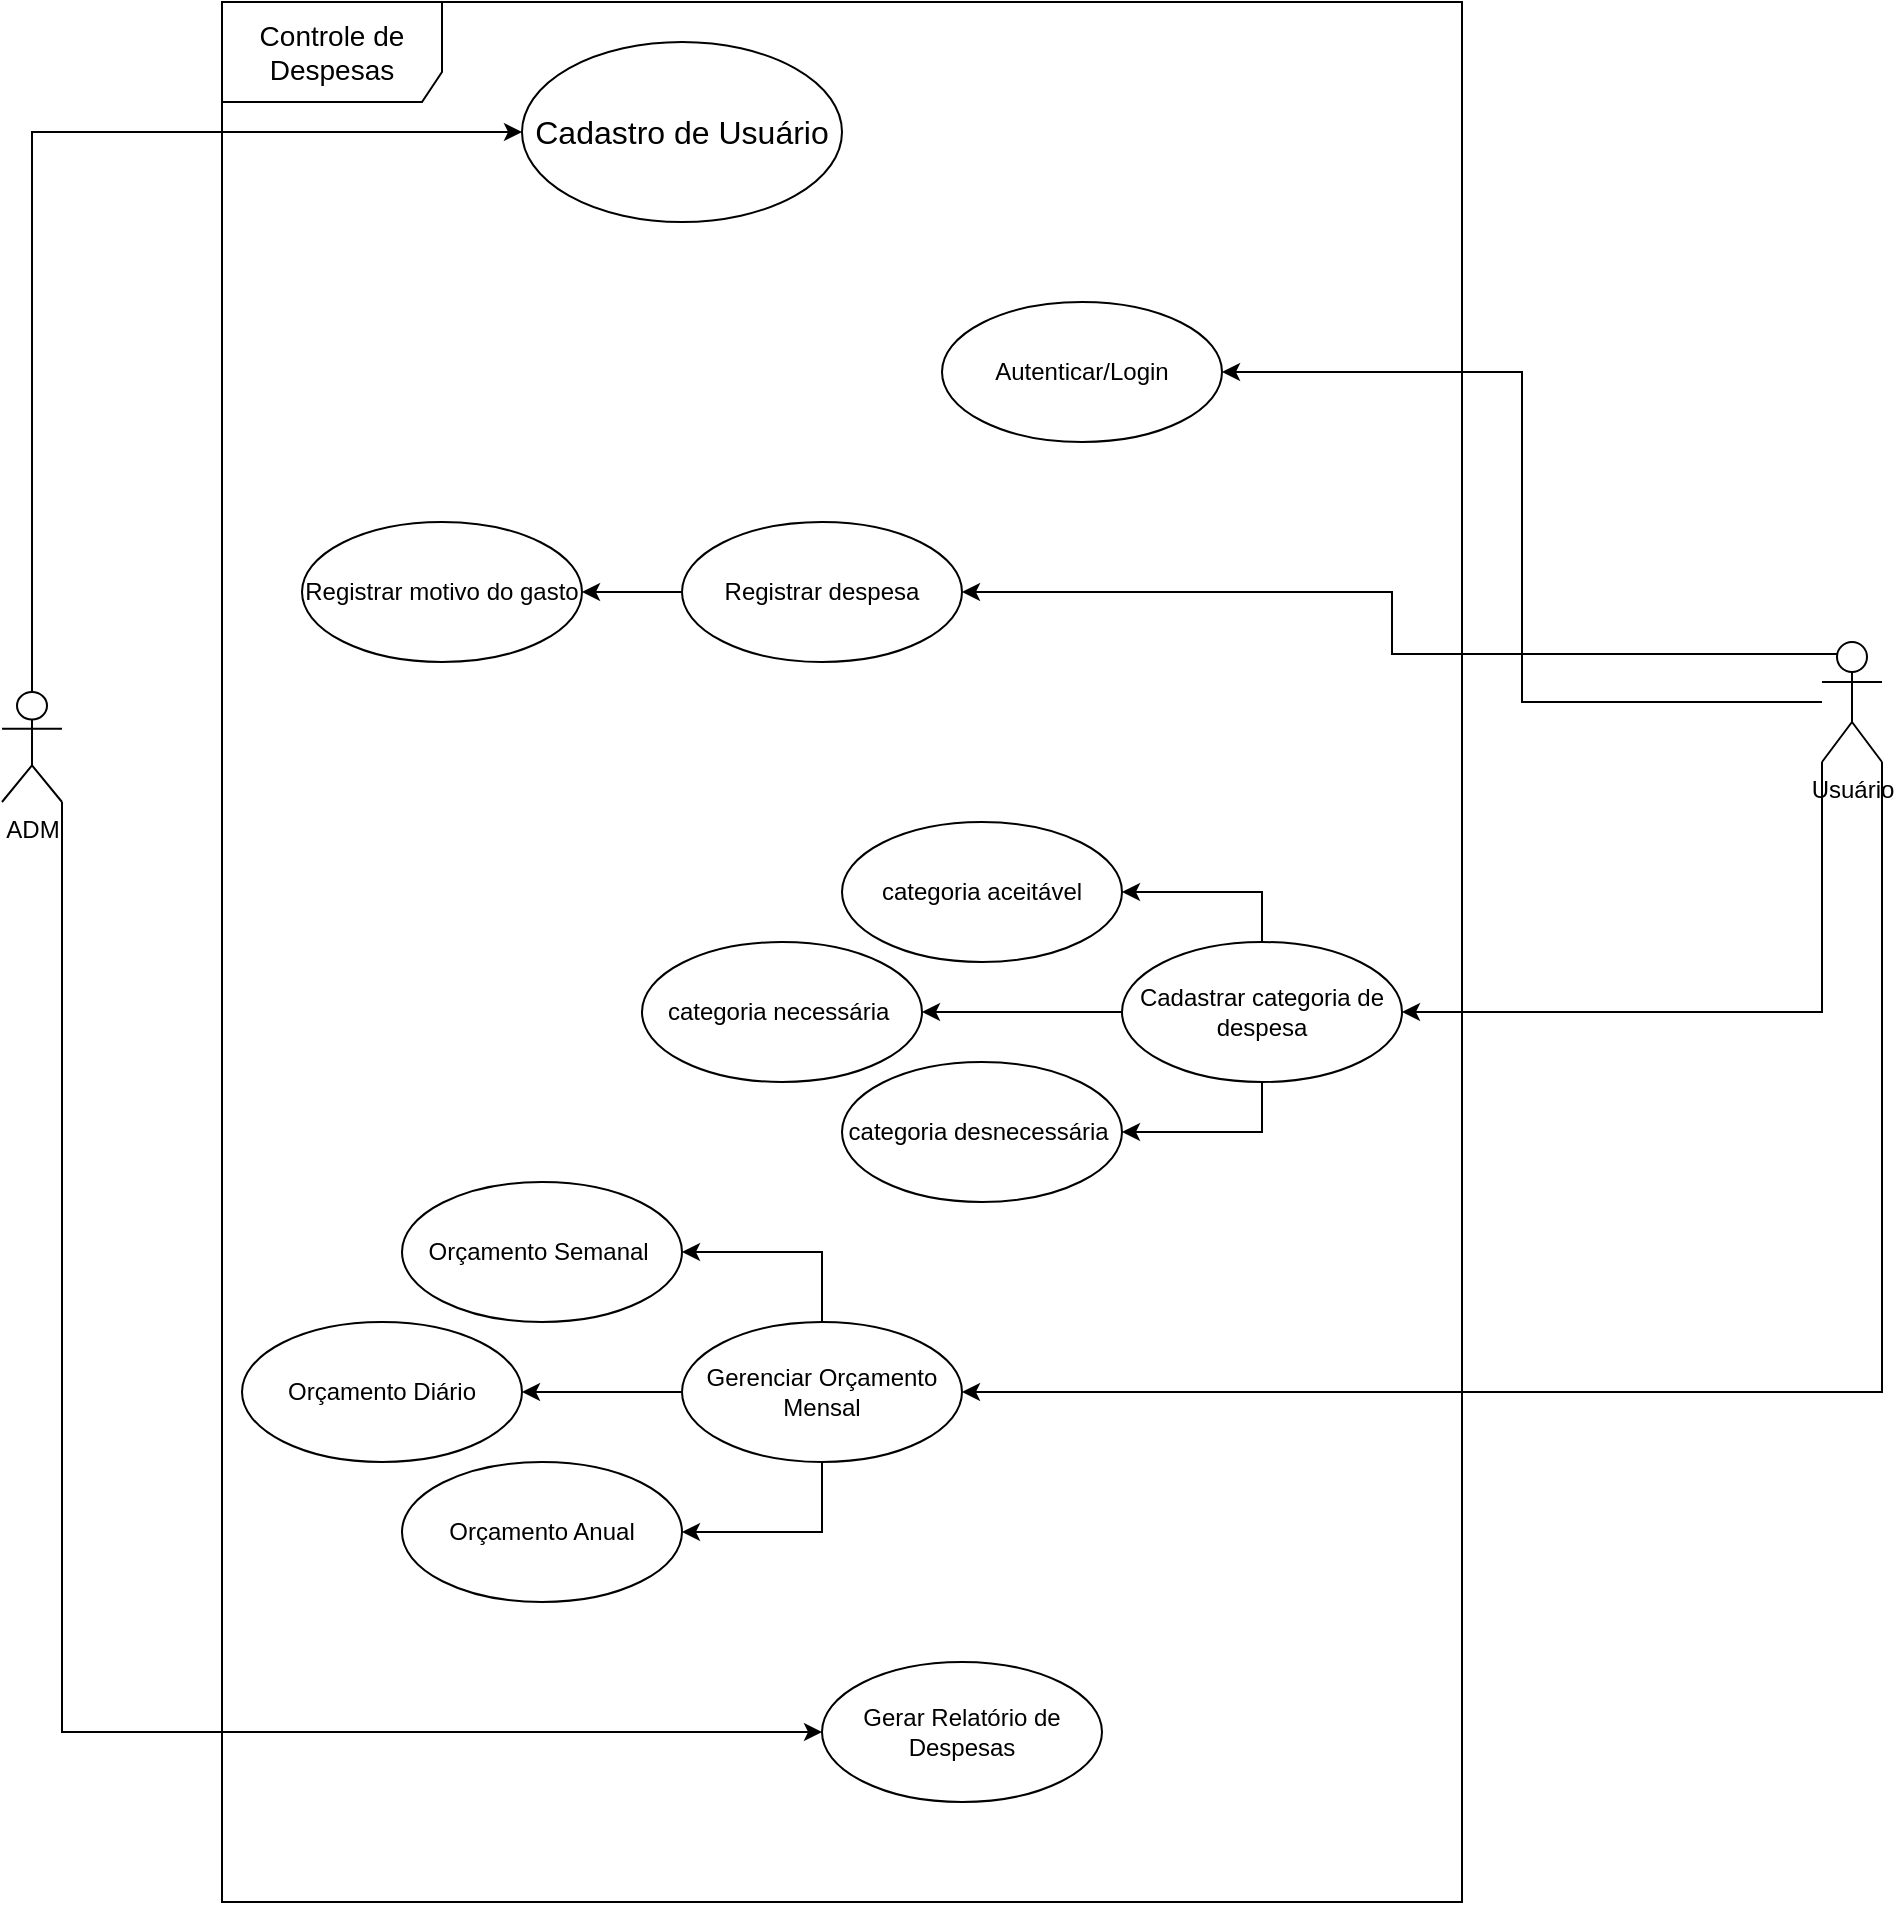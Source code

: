 <mxfile version="28.0.7">
  <diagram name="Página-1" id="7x8bJfAfkOcU4mfFLaT3">
    <mxGraphModel dx="2253" dy="1946" grid="1" gridSize="10" guides="1" tooltips="1" connect="1" arrows="1" fold="1" page="1" pageScale="1" pageWidth="827" pageHeight="1169" math="0" shadow="0">
      <root>
        <mxCell id="0" />
        <mxCell id="1" parent="0" />
        <mxCell id="g_qT7IHqYCdmtlY9Gfi--20" value="Autenticar/Login" style="ellipse;whiteSpace=wrap;html=1;" vertex="1" parent="1">
          <mxGeometry x="80" y="120" width="140" height="70" as="geometry" />
        </mxCell>
        <mxCell id="g_qT7IHqYCdmtlY9Gfi--55" value="" style="edgeStyle=orthogonalEdgeStyle;rounded=0;orthogonalLoop=1;jettySize=auto;html=1;" edge="1" parent="1" source="g_qT7IHqYCdmtlY9Gfi--21" target="g_qT7IHqYCdmtlY9Gfi--54">
          <mxGeometry relative="1" as="geometry" />
        </mxCell>
        <mxCell id="g_qT7IHqYCdmtlY9Gfi--21" value="Registrar despesa" style="ellipse;whiteSpace=wrap;html=1;" vertex="1" parent="1">
          <mxGeometry x="-50" y="230" width="140" height="70" as="geometry" />
        </mxCell>
        <mxCell id="g_qT7IHqYCdmtlY9Gfi--59" style="edgeStyle=orthogonalEdgeStyle;rounded=0;orthogonalLoop=1;jettySize=auto;html=1;exitX=0;exitY=0.5;exitDx=0;exitDy=0;entryX=1;entryY=0.5;entryDx=0;entryDy=0;" edge="1" parent="1" source="g_qT7IHqYCdmtlY9Gfi--22" target="g_qT7IHqYCdmtlY9Gfi--58">
          <mxGeometry relative="1" as="geometry" />
        </mxCell>
        <mxCell id="g_qT7IHqYCdmtlY9Gfi--63" style="edgeStyle=orthogonalEdgeStyle;rounded=0;orthogonalLoop=1;jettySize=auto;html=1;entryX=1;entryY=0.5;entryDx=0;entryDy=0;" edge="1" parent="1" source="g_qT7IHqYCdmtlY9Gfi--22" target="g_qT7IHqYCdmtlY9Gfi--60">
          <mxGeometry relative="1" as="geometry" />
        </mxCell>
        <mxCell id="g_qT7IHqYCdmtlY9Gfi--64" style="edgeStyle=orthogonalEdgeStyle;rounded=0;orthogonalLoop=1;jettySize=auto;html=1;entryX=1;entryY=0.5;entryDx=0;entryDy=0;" edge="1" parent="1" source="g_qT7IHqYCdmtlY9Gfi--22" target="g_qT7IHqYCdmtlY9Gfi--56">
          <mxGeometry relative="1" as="geometry" />
        </mxCell>
        <mxCell id="g_qT7IHqYCdmtlY9Gfi--22" value="Cadastrar categoria de despesa" style="ellipse;whiteSpace=wrap;html=1;" vertex="1" parent="1">
          <mxGeometry x="170" y="440" width="140" height="70" as="geometry" />
        </mxCell>
        <mxCell id="g_qT7IHqYCdmtlY9Gfi--66" value="" style="edgeStyle=orthogonalEdgeStyle;rounded=0;orthogonalLoop=1;jettySize=auto;html=1;" edge="1" parent="1" source="g_qT7IHqYCdmtlY9Gfi--23" target="g_qT7IHqYCdmtlY9Gfi--65">
          <mxGeometry relative="1" as="geometry" />
        </mxCell>
        <mxCell id="g_qT7IHqYCdmtlY9Gfi--68" style="edgeStyle=orthogonalEdgeStyle;rounded=0;orthogonalLoop=1;jettySize=auto;html=1;entryX=1;entryY=0.5;entryDx=0;entryDy=0;" edge="1" parent="1" source="g_qT7IHqYCdmtlY9Gfi--23" target="g_qT7IHqYCdmtlY9Gfi--67">
          <mxGeometry relative="1" as="geometry" />
        </mxCell>
        <mxCell id="g_qT7IHqYCdmtlY9Gfi--70" style="edgeStyle=orthogonalEdgeStyle;rounded=0;orthogonalLoop=1;jettySize=auto;html=1;entryX=1;entryY=0.5;entryDx=0;entryDy=0;" edge="1" parent="1" source="g_qT7IHqYCdmtlY9Gfi--23" target="g_qT7IHqYCdmtlY9Gfi--69">
          <mxGeometry relative="1" as="geometry" />
        </mxCell>
        <mxCell id="g_qT7IHqYCdmtlY9Gfi--23" value="Gerenciar Orçamento Mensal" style="ellipse;whiteSpace=wrap;html=1;" vertex="1" parent="1">
          <mxGeometry x="-50" y="630" width="140" height="70" as="geometry" />
        </mxCell>
        <mxCell id="g_qT7IHqYCdmtlY9Gfi--24" value="Gerar Relatório de Despesas" style="ellipse;whiteSpace=wrap;html=1;" vertex="1" parent="1">
          <mxGeometry x="20" y="800" width="140" height="70" as="geometry" />
        </mxCell>
        <mxCell id="g_qT7IHqYCdmtlY9Gfi--25" value="&lt;font style=&quot;font-size: 16px;&quot;&gt;Cadastro de Usuário&lt;/font&gt;" style="ellipse;whiteSpace=wrap;html=1;" vertex="1" parent="1">
          <mxGeometry x="-130" y="-10" width="160" height="90" as="geometry" />
        </mxCell>
        <mxCell id="g_qT7IHqYCdmtlY9Gfi--45" style="edgeStyle=orthogonalEdgeStyle;rounded=0;orthogonalLoop=1;jettySize=auto;html=1;exitX=1;exitY=1;exitDx=0;exitDy=0;exitPerimeter=0;entryX=0;entryY=0.5;entryDx=0;entryDy=0;" edge="1" parent="1" source="g_qT7IHqYCdmtlY9Gfi--33" target="g_qT7IHqYCdmtlY9Gfi--24">
          <mxGeometry relative="1" as="geometry" />
        </mxCell>
        <mxCell id="g_qT7IHqYCdmtlY9Gfi--46" style="edgeStyle=orthogonalEdgeStyle;rounded=0;orthogonalLoop=1;jettySize=auto;html=1;exitX=0.5;exitY=0;exitDx=0;exitDy=0;exitPerimeter=0;entryX=0;entryY=0.5;entryDx=0;entryDy=0;" edge="1" parent="1" source="g_qT7IHqYCdmtlY9Gfi--33" target="g_qT7IHqYCdmtlY9Gfi--25">
          <mxGeometry relative="1" as="geometry" />
        </mxCell>
        <mxCell id="g_qT7IHqYCdmtlY9Gfi--33" value="ADM" style="shape=umlActor;verticalLabelPosition=bottom;verticalAlign=top;html=1;" vertex="1" parent="1">
          <mxGeometry x="-390" y="315" width="30" height="55" as="geometry" />
        </mxCell>
        <mxCell id="g_qT7IHqYCdmtlY9Gfi--35" value="&lt;font style=&quot;font-size: 14px;&quot;&gt;Controle de Despesas&lt;/font&gt;" style="shape=umlFrame;whiteSpace=wrap;html=1;pointerEvents=0;width=110;height=50;" vertex="1" parent="1">
          <mxGeometry x="-280" y="-30" width="620" height="950" as="geometry" />
        </mxCell>
        <mxCell id="g_qT7IHqYCdmtlY9Gfi--41" style="edgeStyle=orthogonalEdgeStyle;rounded=0;orthogonalLoop=1;jettySize=auto;html=1;entryX=1;entryY=0.5;entryDx=0;entryDy=0;" edge="1" parent="1" source="g_qT7IHqYCdmtlY9Gfi--39" target="g_qT7IHqYCdmtlY9Gfi--20">
          <mxGeometry relative="1" as="geometry" />
        </mxCell>
        <mxCell id="g_qT7IHqYCdmtlY9Gfi--42" style="edgeStyle=orthogonalEdgeStyle;rounded=0;orthogonalLoop=1;jettySize=auto;html=1;exitX=0.25;exitY=0.1;exitDx=0;exitDy=0;exitPerimeter=0;entryX=1;entryY=0.5;entryDx=0;entryDy=0;" edge="1" parent="1" source="g_qT7IHqYCdmtlY9Gfi--39" target="g_qT7IHqYCdmtlY9Gfi--21">
          <mxGeometry relative="1" as="geometry" />
        </mxCell>
        <mxCell id="g_qT7IHqYCdmtlY9Gfi--43" style="edgeStyle=orthogonalEdgeStyle;rounded=0;orthogonalLoop=1;jettySize=auto;html=1;exitX=0;exitY=1;exitDx=0;exitDy=0;exitPerimeter=0;entryX=1;entryY=0.5;entryDx=0;entryDy=0;" edge="1" parent="1" source="g_qT7IHqYCdmtlY9Gfi--39" target="g_qT7IHqYCdmtlY9Gfi--22">
          <mxGeometry relative="1" as="geometry" />
        </mxCell>
        <mxCell id="g_qT7IHqYCdmtlY9Gfi--44" style="edgeStyle=orthogonalEdgeStyle;rounded=0;orthogonalLoop=1;jettySize=auto;html=1;exitX=1;exitY=1;exitDx=0;exitDy=0;exitPerimeter=0;entryX=1;entryY=0.5;entryDx=0;entryDy=0;" edge="1" parent="1" source="g_qT7IHqYCdmtlY9Gfi--39" target="g_qT7IHqYCdmtlY9Gfi--23">
          <mxGeometry relative="1" as="geometry" />
        </mxCell>
        <mxCell id="g_qT7IHqYCdmtlY9Gfi--39" value="Usuário" style="shape=umlActor;verticalLabelPosition=bottom;verticalAlign=top;html=1;" vertex="1" parent="1">
          <mxGeometry x="520" y="290" width="30" height="60" as="geometry" />
        </mxCell>
        <mxCell id="g_qT7IHqYCdmtlY9Gfi--54" value="Registrar motivo do gasto" style="ellipse;whiteSpace=wrap;html=1;" vertex="1" parent="1">
          <mxGeometry x="-240" y="230" width="140" height="70" as="geometry" />
        </mxCell>
        <mxCell id="g_qT7IHqYCdmtlY9Gfi--56" value="categoria aceitável" style="ellipse;whiteSpace=wrap;html=1;" vertex="1" parent="1">
          <mxGeometry x="30" y="380" width="140" height="70" as="geometry" />
        </mxCell>
        <mxCell id="g_qT7IHqYCdmtlY9Gfi--58" value="categoria necessária&amp;nbsp;" style="ellipse;whiteSpace=wrap;html=1;" vertex="1" parent="1">
          <mxGeometry x="-70" y="440" width="140" height="70" as="geometry" />
        </mxCell>
        <mxCell id="g_qT7IHqYCdmtlY9Gfi--60" value="categoria desnecessária&amp;nbsp;" style="ellipse;whiteSpace=wrap;html=1;" vertex="1" parent="1">
          <mxGeometry x="30" y="500" width="140" height="70" as="geometry" />
        </mxCell>
        <mxCell id="g_qT7IHqYCdmtlY9Gfi--65" value="Orçamento Diário" style="ellipse;whiteSpace=wrap;html=1;" vertex="1" parent="1">
          <mxGeometry x="-270" y="630" width="140" height="70" as="geometry" />
        </mxCell>
        <mxCell id="g_qT7IHqYCdmtlY9Gfi--67" value="Orçamento Semanal&amp;nbsp;" style="ellipse;whiteSpace=wrap;html=1;" vertex="1" parent="1">
          <mxGeometry x="-190" y="560" width="140" height="70" as="geometry" />
        </mxCell>
        <mxCell id="g_qT7IHqYCdmtlY9Gfi--69" value="Orçamento Anual" style="ellipse;whiteSpace=wrap;html=1;" vertex="1" parent="1">
          <mxGeometry x="-190" y="700" width="140" height="70" as="geometry" />
        </mxCell>
      </root>
    </mxGraphModel>
  </diagram>
</mxfile>

